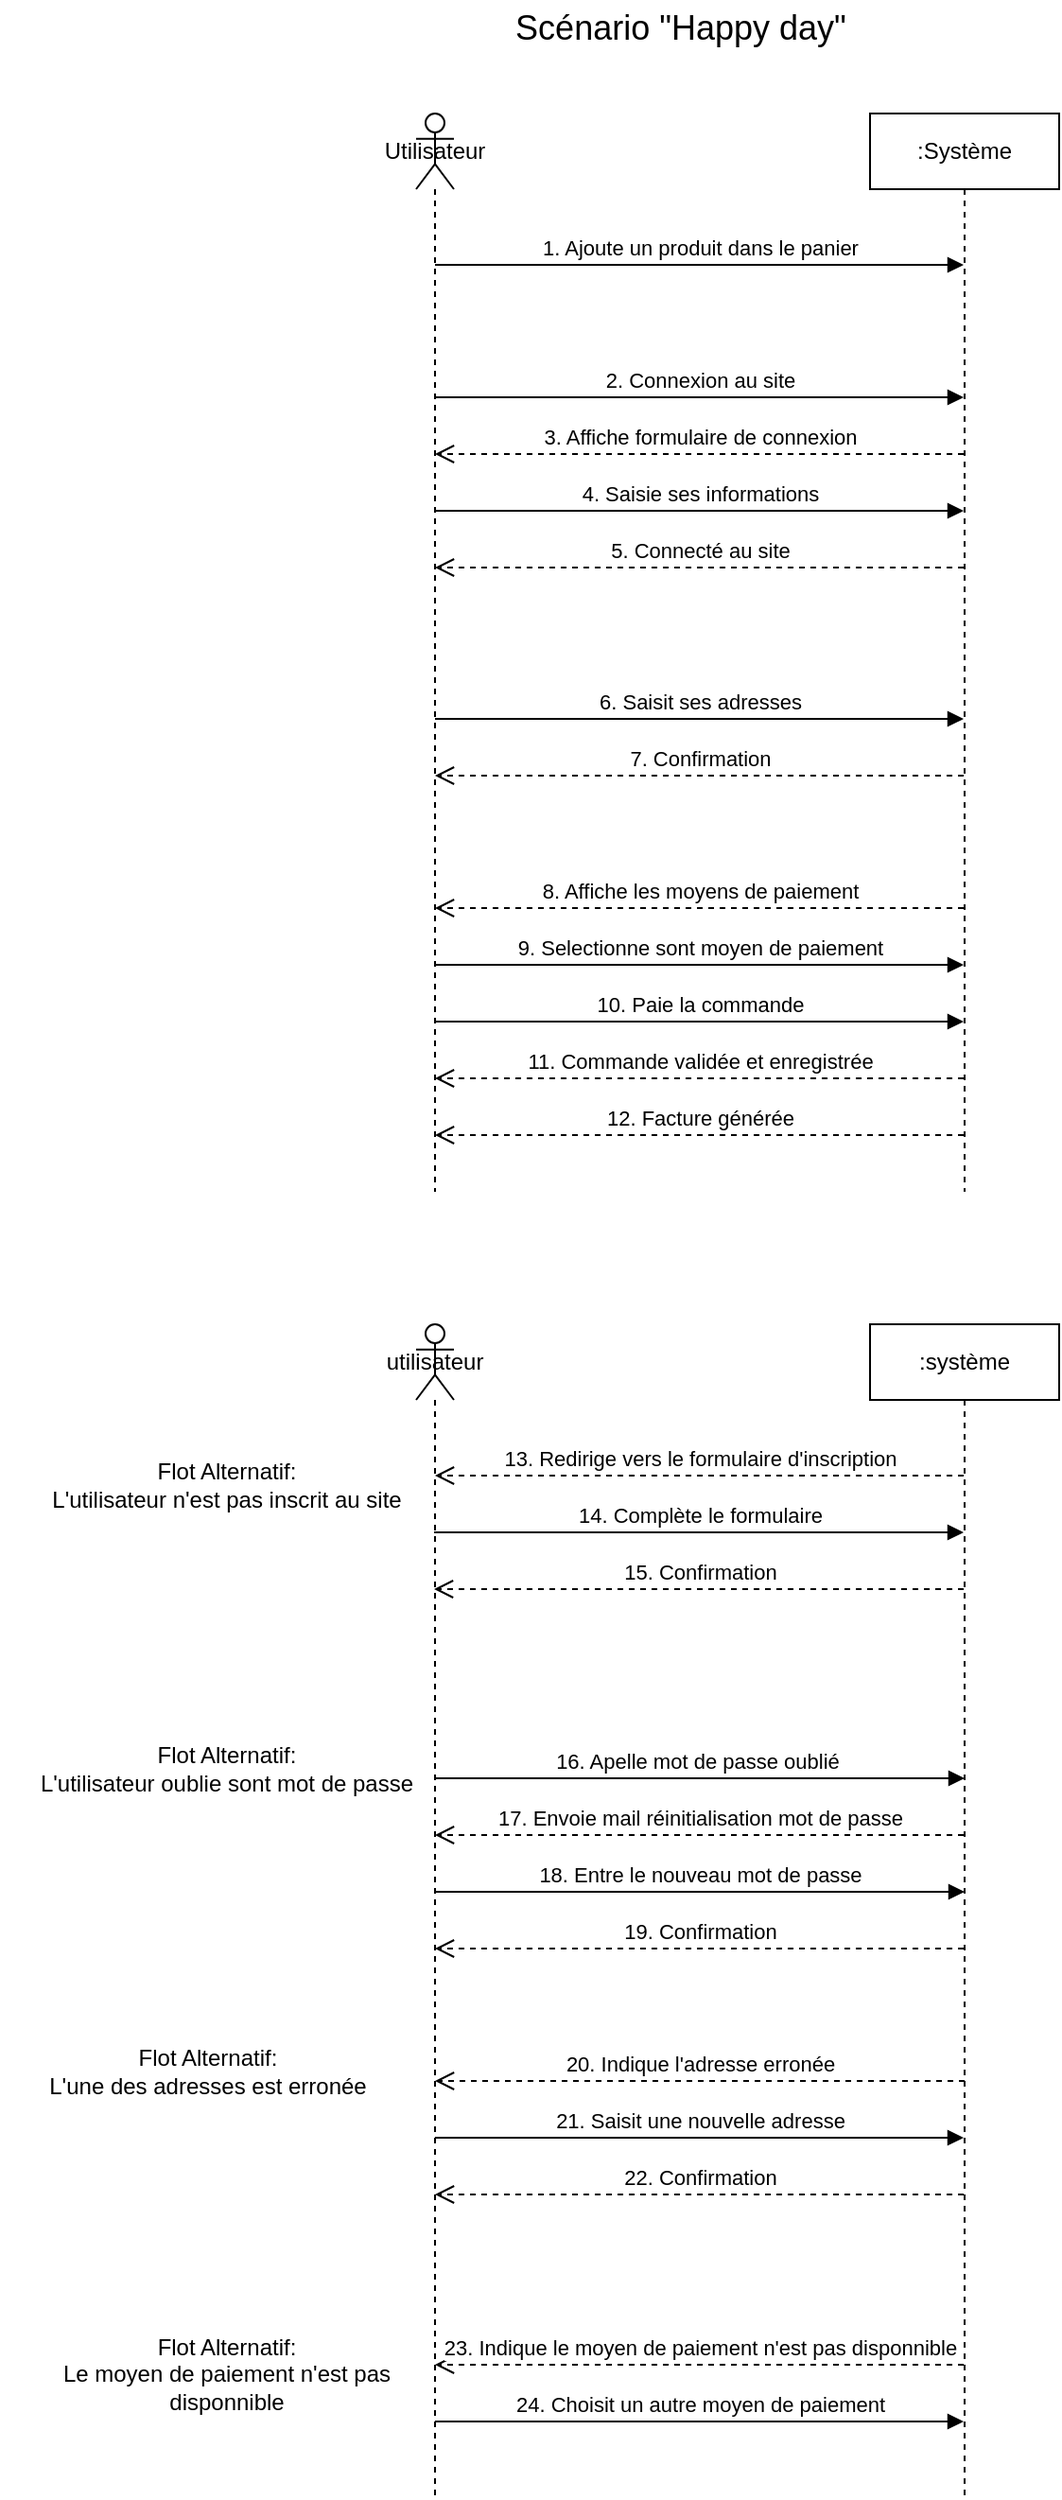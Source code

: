<mxfile version="22.1.2" type="device">
  <diagram name="Page-1" id="iz5HP82dKS5toiJqnTVh">
    <mxGraphModel dx="1050" dy="717" grid="1" gridSize="10" guides="1" tooltips="1" connect="1" arrows="1" fold="1" page="1" pageScale="1" pageWidth="827" pageHeight="1400" math="0" shadow="0">
      <root>
        <mxCell id="0" />
        <mxCell id="1" parent="0" />
        <mxCell id="J6YcUBSGVDUF65HJ9Uh1-1" value="Utilisateur" style="shape=umlLifeline;perimeter=lifelinePerimeter;whiteSpace=wrap;html=1;container=1;dropTarget=0;collapsible=0;recursiveResize=0;outlineConnect=0;portConstraint=eastwest;newEdgeStyle={&quot;curved&quot;:0,&quot;rounded&quot;:0};participant=umlActor;" vertex="1" parent="1">
          <mxGeometry x="350" y="80" width="20" height="570" as="geometry" />
        </mxCell>
        <mxCell id="J6YcUBSGVDUF65HJ9Uh1-2" value=":Système" style="shape=umlLifeline;perimeter=lifelinePerimeter;whiteSpace=wrap;html=1;container=1;dropTarget=0;collapsible=0;recursiveResize=0;outlineConnect=0;portConstraint=eastwest;newEdgeStyle={&quot;curved&quot;:0,&quot;rounded&quot;:0};" vertex="1" parent="1">
          <mxGeometry x="590" y="80" width="100" height="570" as="geometry" />
        </mxCell>
        <mxCell id="J6YcUBSGVDUF65HJ9Uh1-3" value="1. Ajoute un produit dans le panier" style="html=1;verticalAlign=bottom;endArrow=block;curved=0;rounded=0;" edge="1" parent="1" source="J6YcUBSGVDUF65HJ9Uh1-1" target="J6YcUBSGVDUF65HJ9Uh1-2">
          <mxGeometry width="80" relative="1" as="geometry">
            <mxPoint x="380" y="370" as="sourcePoint" />
            <mxPoint x="460" y="370" as="targetPoint" />
            <Array as="points">
              <mxPoint x="500" y="160" />
            </Array>
            <mxPoint as="offset" />
          </mxGeometry>
        </mxCell>
        <mxCell id="J6YcUBSGVDUF65HJ9Uh1-4" value="2. Connexion au site" style="html=1;verticalAlign=bottom;endArrow=block;curved=0;rounded=0;" edge="1" parent="1" source="J6YcUBSGVDUF65HJ9Uh1-1" target="J6YcUBSGVDUF65HJ9Uh1-2">
          <mxGeometry width="80" relative="1" as="geometry">
            <mxPoint x="380" y="370" as="sourcePoint" />
            <mxPoint x="460" y="370" as="targetPoint" />
            <Array as="points">
              <mxPoint x="500" y="230" />
            </Array>
          </mxGeometry>
        </mxCell>
        <mxCell id="J6YcUBSGVDUF65HJ9Uh1-5" value="3. Affiche formulaire de connexion" style="html=1;verticalAlign=bottom;endArrow=open;dashed=1;endSize=8;curved=0;rounded=0;" edge="1" parent="1" source="J6YcUBSGVDUF65HJ9Uh1-2" target="J6YcUBSGVDUF65HJ9Uh1-1">
          <mxGeometry relative="1" as="geometry">
            <mxPoint x="460" y="370" as="sourcePoint" />
            <mxPoint x="380" y="370" as="targetPoint" />
            <Array as="points">
              <mxPoint x="500" y="260" />
            </Array>
          </mxGeometry>
        </mxCell>
        <mxCell id="J6YcUBSGVDUF65HJ9Uh1-6" value="4. Saisie ses informations" style="html=1;verticalAlign=bottom;endArrow=block;curved=0;rounded=0;" edge="1" parent="1" source="J6YcUBSGVDUF65HJ9Uh1-1" target="J6YcUBSGVDUF65HJ9Uh1-2">
          <mxGeometry width="80" relative="1" as="geometry">
            <mxPoint x="380" y="370" as="sourcePoint" />
            <mxPoint x="460" y="370" as="targetPoint" />
            <Array as="points">
              <mxPoint x="500" y="290" />
            </Array>
          </mxGeometry>
        </mxCell>
        <mxCell id="J6YcUBSGVDUF65HJ9Uh1-7" value="5. Connecté au site" style="html=1;verticalAlign=bottom;endArrow=open;dashed=1;endSize=8;curved=0;rounded=0;" edge="1" parent="1" source="J6YcUBSGVDUF65HJ9Uh1-2" target="J6YcUBSGVDUF65HJ9Uh1-1">
          <mxGeometry relative="1" as="geometry">
            <mxPoint x="460" y="370" as="sourcePoint" />
            <mxPoint x="380" y="370" as="targetPoint" />
            <Array as="points">
              <mxPoint x="500" y="320" />
            </Array>
          </mxGeometry>
        </mxCell>
        <mxCell id="J6YcUBSGVDUF65HJ9Uh1-10" value="6. Saisit ses adresses" style="html=1;verticalAlign=bottom;endArrow=block;curved=0;rounded=0;" edge="1" parent="1" source="J6YcUBSGVDUF65HJ9Uh1-1" target="J6YcUBSGVDUF65HJ9Uh1-2">
          <mxGeometry width="80" relative="1" as="geometry">
            <mxPoint x="420" y="490" as="sourcePoint" />
            <mxPoint x="500" y="490" as="targetPoint" />
            <Array as="points">
              <mxPoint x="490" y="400" />
            </Array>
          </mxGeometry>
        </mxCell>
        <mxCell id="J6YcUBSGVDUF65HJ9Uh1-12" value="7. Confirmation" style="html=1;verticalAlign=bottom;endArrow=open;dashed=1;endSize=8;curved=0;rounded=0;" edge="1" parent="1" source="J6YcUBSGVDUF65HJ9Uh1-2" target="J6YcUBSGVDUF65HJ9Uh1-1">
          <mxGeometry relative="1" as="geometry">
            <mxPoint x="460" y="370" as="sourcePoint" />
            <mxPoint x="380" y="370" as="targetPoint" />
            <Array as="points">
              <mxPoint x="500" y="430" />
            </Array>
          </mxGeometry>
        </mxCell>
        <mxCell id="J6YcUBSGVDUF65HJ9Uh1-13" value="8. Affiche les moyens de paiement" style="html=1;verticalAlign=bottom;endArrow=open;dashed=1;endSize=8;curved=0;rounded=0;" edge="1" parent="1" source="J6YcUBSGVDUF65HJ9Uh1-2" target="J6YcUBSGVDUF65HJ9Uh1-1">
          <mxGeometry relative="1" as="geometry">
            <mxPoint x="460" y="370" as="sourcePoint" />
            <mxPoint x="380" y="370" as="targetPoint" />
            <Array as="points">
              <mxPoint x="490" y="500" />
            </Array>
          </mxGeometry>
        </mxCell>
        <mxCell id="J6YcUBSGVDUF65HJ9Uh1-14" value="9. Selectionne sont moyen de paiement" style="html=1;verticalAlign=bottom;endArrow=block;curved=0;rounded=0;" edge="1" parent="1" source="J6YcUBSGVDUF65HJ9Uh1-1" target="J6YcUBSGVDUF65HJ9Uh1-2">
          <mxGeometry width="80" relative="1" as="geometry">
            <mxPoint x="380" y="370" as="sourcePoint" />
            <mxPoint x="460" y="370" as="targetPoint" />
            <Array as="points">
              <mxPoint x="490" y="530" />
            </Array>
          </mxGeometry>
        </mxCell>
        <mxCell id="J6YcUBSGVDUF65HJ9Uh1-15" value="10. Paie la commande" style="html=1;verticalAlign=bottom;endArrow=block;curved=0;rounded=0;" edge="1" parent="1" source="J6YcUBSGVDUF65HJ9Uh1-1" target="J6YcUBSGVDUF65HJ9Uh1-2">
          <mxGeometry width="80" relative="1" as="geometry">
            <mxPoint x="380" y="470" as="sourcePoint" />
            <mxPoint x="460" y="470" as="targetPoint" />
            <Array as="points">
              <mxPoint x="500" y="560" />
            </Array>
          </mxGeometry>
        </mxCell>
        <mxCell id="J6YcUBSGVDUF65HJ9Uh1-16" value="11. Commande validée et enregistrée" style="html=1;verticalAlign=bottom;endArrow=open;dashed=1;endSize=8;curved=0;rounded=0;" edge="1" parent="1" source="J6YcUBSGVDUF65HJ9Uh1-2" target="J6YcUBSGVDUF65HJ9Uh1-1">
          <mxGeometry relative="1" as="geometry">
            <mxPoint x="460" y="470" as="sourcePoint" />
            <mxPoint x="380" y="470" as="targetPoint" />
            <Array as="points">
              <mxPoint x="500" y="590" />
            </Array>
          </mxGeometry>
        </mxCell>
        <mxCell id="J6YcUBSGVDUF65HJ9Uh1-17" value="12. Facture générée" style="html=1;verticalAlign=bottom;endArrow=open;dashed=1;endSize=8;curved=0;rounded=0;" edge="1" parent="1" source="J6YcUBSGVDUF65HJ9Uh1-2" target="J6YcUBSGVDUF65HJ9Uh1-1">
          <mxGeometry relative="1" as="geometry">
            <mxPoint x="460" y="470" as="sourcePoint" />
            <mxPoint x="380" y="470" as="targetPoint" />
            <Array as="points">
              <mxPoint x="500" y="620" />
            </Array>
          </mxGeometry>
        </mxCell>
        <mxCell id="J6YcUBSGVDUF65HJ9Uh1-18" value="&lt;font style=&quot;font-size: 18px;&quot;&gt;Scénario &quot;Happy day&quot;&lt;/font&gt;" style="text;strokeColor=none;align=center;fillColor=none;html=1;verticalAlign=middle;whiteSpace=wrap;rounded=0;" vertex="1" parent="1">
          <mxGeometry x="400" y="20" width="180" height="30" as="geometry" />
        </mxCell>
        <mxCell id="J6YcUBSGVDUF65HJ9Uh1-19" value="utilisateur" style="shape=umlLifeline;perimeter=lifelinePerimeter;whiteSpace=wrap;html=1;container=1;dropTarget=0;collapsible=0;recursiveResize=0;outlineConnect=0;portConstraint=eastwest;newEdgeStyle={&quot;curved&quot;:0,&quot;rounded&quot;:0};participant=umlActor;" vertex="1" parent="1">
          <mxGeometry x="350" y="720" width="20" height="620" as="geometry" />
        </mxCell>
        <mxCell id="J6YcUBSGVDUF65HJ9Uh1-20" value=":système" style="shape=umlLifeline;perimeter=lifelinePerimeter;whiteSpace=wrap;html=1;container=1;dropTarget=0;collapsible=0;recursiveResize=0;outlineConnect=0;portConstraint=eastwest;newEdgeStyle={&quot;curved&quot;:0,&quot;rounded&quot;:0};" vertex="1" parent="1">
          <mxGeometry x="590" y="720" width="100" height="620" as="geometry" />
        </mxCell>
        <mxCell id="J6YcUBSGVDUF65HJ9Uh1-21" value="Flot Alternatif:&lt;br&gt;L&#39;utilisateur oublie sont mot de passe" style="text;strokeColor=none;align=center;fillColor=none;html=1;verticalAlign=middle;whiteSpace=wrap;rounded=0;" vertex="1" parent="1">
          <mxGeometry x="140" y="940" width="220" height="30" as="geometry" />
        </mxCell>
        <mxCell id="J6YcUBSGVDUF65HJ9Uh1-22" value="13. Redirige vers le formulaire d&#39;inscription" style="html=1;verticalAlign=bottom;endArrow=open;dashed=1;endSize=8;curved=0;rounded=0;" edge="1" parent="1" source="J6YcUBSGVDUF65HJ9Uh1-20" target="J6YcUBSGVDUF65HJ9Uh1-19">
          <mxGeometry relative="1" as="geometry">
            <mxPoint x="460" y="670" as="sourcePoint" />
            <mxPoint x="380" y="670" as="targetPoint" />
            <Array as="points">
              <mxPoint x="480" y="800" />
            </Array>
          </mxGeometry>
        </mxCell>
        <mxCell id="J6YcUBSGVDUF65HJ9Uh1-23" value="14. Complète le formulaire" style="html=1;verticalAlign=bottom;endArrow=block;curved=0;rounded=0;" edge="1" parent="1">
          <mxGeometry width="80" relative="1" as="geometry">
            <mxPoint x="359.5" y="830" as="sourcePoint" />
            <mxPoint x="639.5" y="830" as="targetPoint" />
          </mxGeometry>
        </mxCell>
        <mxCell id="J6YcUBSGVDUF65HJ9Uh1-24" value="15. Confirmation" style="html=1;verticalAlign=bottom;endArrow=open;dashed=1;endSize=8;curved=0;rounded=0;" edge="1" parent="1">
          <mxGeometry relative="1" as="geometry">
            <mxPoint x="639.5" y="860" as="sourcePoint" />
            <mxPoint x="359.5" y="860" as="targetPoint" />
          </mxGeometry>
        </mxCell>
        <mxCell id="J6YcUBSGVDUF65HJ9Uh1-25" value="Flot Alternatif:&lt;br&gt;L&#39;utilisateur n&#39;est pas inscrit au site" style="text;strokeColor=none;align=center;fillColor=none;html=1;verticalAlign=middle;whiteSpace=wrap;rounded=0;" vertex="1" parent="1">
          <mxGeometry x="140" y="790" width="220" height="30" as="geometry" />
        </mxCell>
        <mxCell id="J6YcUBSGVDUF65HJ9Uh1-26" value="16. Apelle mot de passe oublié&amp;nbsp;" style="html=1;verticalAlign=bottom;endArrow=block;curved=0;rounded=0;" edge="1" parent="1">
          <mxGeometry width="80" relative="1" as="geometry">
            <mxPoint x="360" y="960" as="sourcePoint" />
            <mxPoint x="640" y="960" as="targetPoint" />
          </mxGeometry>
        </mxCell>
        <mxCell id="J6YcUBSGVDUF65HJ9Uh1-27" value="17. Envoie mail réinitialisation mot de passe" style="html=1;verticalAlign=bottom;endArrow=open;dashed=1;endSize=8;curved=0;rounded=0;" edge="1" parent="1" source="J6YcUBSGVDUF65HJ9Uh1-20" target="J6YcUBSGVDUF65HJ9Uh1-19">
          <mxGeometry relative="1" as="geometry">
            <mxPoint x="500" y="990" as="sourcePoint" />
            <mxPoint x="420" y="990" as="targetPoint" />
            <Array as="points">
              <mxPoint x="490" y="990" />
            </Array>
          </mxGeometry>
        </mxCell>
        <mxCell id="J6YcUBSGVDUF65HJ9Uh1-28" value="18. Entre le nouveau mot de passe" style="html=1;verticalAlign=bottom;endArrow=block;curved=0;rounded=0;" edge="1" parent="1">
          <mxGeometry width="80" relative="1" as="geometry">
            <mxPoint x="360" y="1020" as="sourcePoint" />
            <mxPoint x="640" y="1020" as="targetPoint" />
          </mxGeometry>
        </mxCell>
        <mxCell id="J6YcUBSGVDUF65HJ9Uh1-29" value="19. Confirmation" style="html=1;verticalAlign=bottom;endArrow=open;dashed=1;endSize=8;curved=0;rounded=0;" edge="1" parent="1" source="J6YcUBSGVDUF65HJ9Uh1-20" target="J6YcUBSGVDUF65HJ9Uh1-19">
          <mxGeometry relative="1" as="geometry">
            <mxPoint x="520" y="1070" as="sourcePoint" />
            <mxPoint x="440" y="1070" as="targetPoint" />
            <Array as="points">
              <mxPoint x="490" y="1050" />
            </Array>
          </mxGeometry>
        </mxCell>
        <mxCell id="J6YcUBSGVDUF65HJ9Uh1-30" value="Flot Alternatif:&lt;br&gt;L&#39;une des adresses est erronée" style="text;strokeColor=none;align=center;fillColor=none;html=1;verticalAlign=middle;whiteSpace=wrap;rounded=0;" vertex="1" parent="1">
          <mxGeometry x="130" y="1100" width="220" height="30" as="geometry" />
        </mxCell>
        <mxCell id="J6YcUBSGVDUF65HJ9Uh1-32" value="20. Indique l&#39;adresse erronée" style="html=1;verticalAlign=bottom;endArrow=open;dashed=1;endSize=8;curved=0;rounded=0;" edge="1" parent="1">
          <mxGeometry relative="1" as="geometry">
            <mxPoint x="640" y="1120" as="sourcePoint" />
            <mxPoint x="360" y="1120" as="targetPoint" />
          </mxGeometry>
        </mxCell>
        <mxCell id="J6YcUBSGVDUF65HJ9Uh1-33" value="21. Saisit une nouvelle adresse" style="html=1;verticalAlign=bottom;endArrow=block;curved=0;rounded=0;" edge="1" parent="1" source="J6YcUBSGVDUF65HJ9Uh1-19" target="J6YcUBSGVDUF65HJ9Uh1-20">
          <mxGeometry width="80" relative="1" as="geometry">
            <mxPoint x="450" y="1190" as="sourcePoint" />
            <mxPoint x="530" y="1190" as="targetPoint" />
            <Array as="points">
              <mxPoint x="490" y="1150" />
            </Array>
          </mxGeometry>
        </mxCell>
        <mxCell id="J6YcUBSGVDUF65HJ9Uh1-34" value="22. Confirmation" style="html=1;verticalAlign=bottom;endArrow=open;dashed=1;endSize=8;curved=0;rounded=0;" edge="1" parent="1" source="J6YcUBSGVDUF65HJ9Uh1-20" target="J6YcUBSGVDUF65HJ9Uh1-19">
          <mxGeometry relative="1" as="geometry">
            <mxPoint x="530" y="1220" as="sourcePoint" />
            <mxPoint x="450" y="1220" as="targetPoint" />
            <Array as="points">
              <mxPoint x="490" y="1180" />
            </Array>
          </mxGeometry>
        </mxCell>
        <mxCell id="J6YcUBSGVDUF65HJ9Uh1-37" value="23. Indique le moyen de paiement n&#39;est pas disponnible" style="html=1;verticalAlign=bottom;endArrow=open;dashed=1;endSize=8;curved=0;rounded=0;" edge="1" parent="1" source="J6YcUBSGVDUF65HJ9Uh1-20" target="J6YcUBSGVDUF65HJ9Uh1-19">
          <mxGeometry relative="1" as="geometry">
            <mxPoint x="490" y="1270" as="sourcePoint" />
            <mxPoint x="410" y="1270" as="targetPoint" />
            <Array as="points">
              <mxPoint x="490" y="1270" />
            </Array>
          </mxGeometry>
        </mxCell>
        <mxCell id="J6YcUBSGVDUF65HJ9Uh1-38" value="24. Choisit un autre moyen de paiement" style="html=1;verticalAlign=bottom;endArrow=block;curved=0;rounded=0;" edge="1" parent="1" target="J6YcUBSGVDUF65HJ9Uh1-20">
          <mxGeometry width="80" relative="1" as="geometry">
            <mxPoint x="360" y="1300" as="sourcePoint" />
            <mxPoint x="440" y="1300" as="targetPoint" />
          </mxGeometry>
        </mxCell>
        <mxCell id="J6YcUBSGVDUF65HJ9Uh1-39" value="Flot Alternatif:&lt;br&gt;Le moyen de paiement n&#39;est pas disponnible" style="text;strokeColor=none;align=center;fillColor=none;html=1;verticalAlign=middle;whiteSpace=wrap;rounded=0;" vertex="1" parent="1">
          <mxGeometry x="140" y="1260" width="220" height="30" as="geometry" />
        </mxCell>
      </root>
    </mxGraphModel>
  </diagram>
</mxfile>
